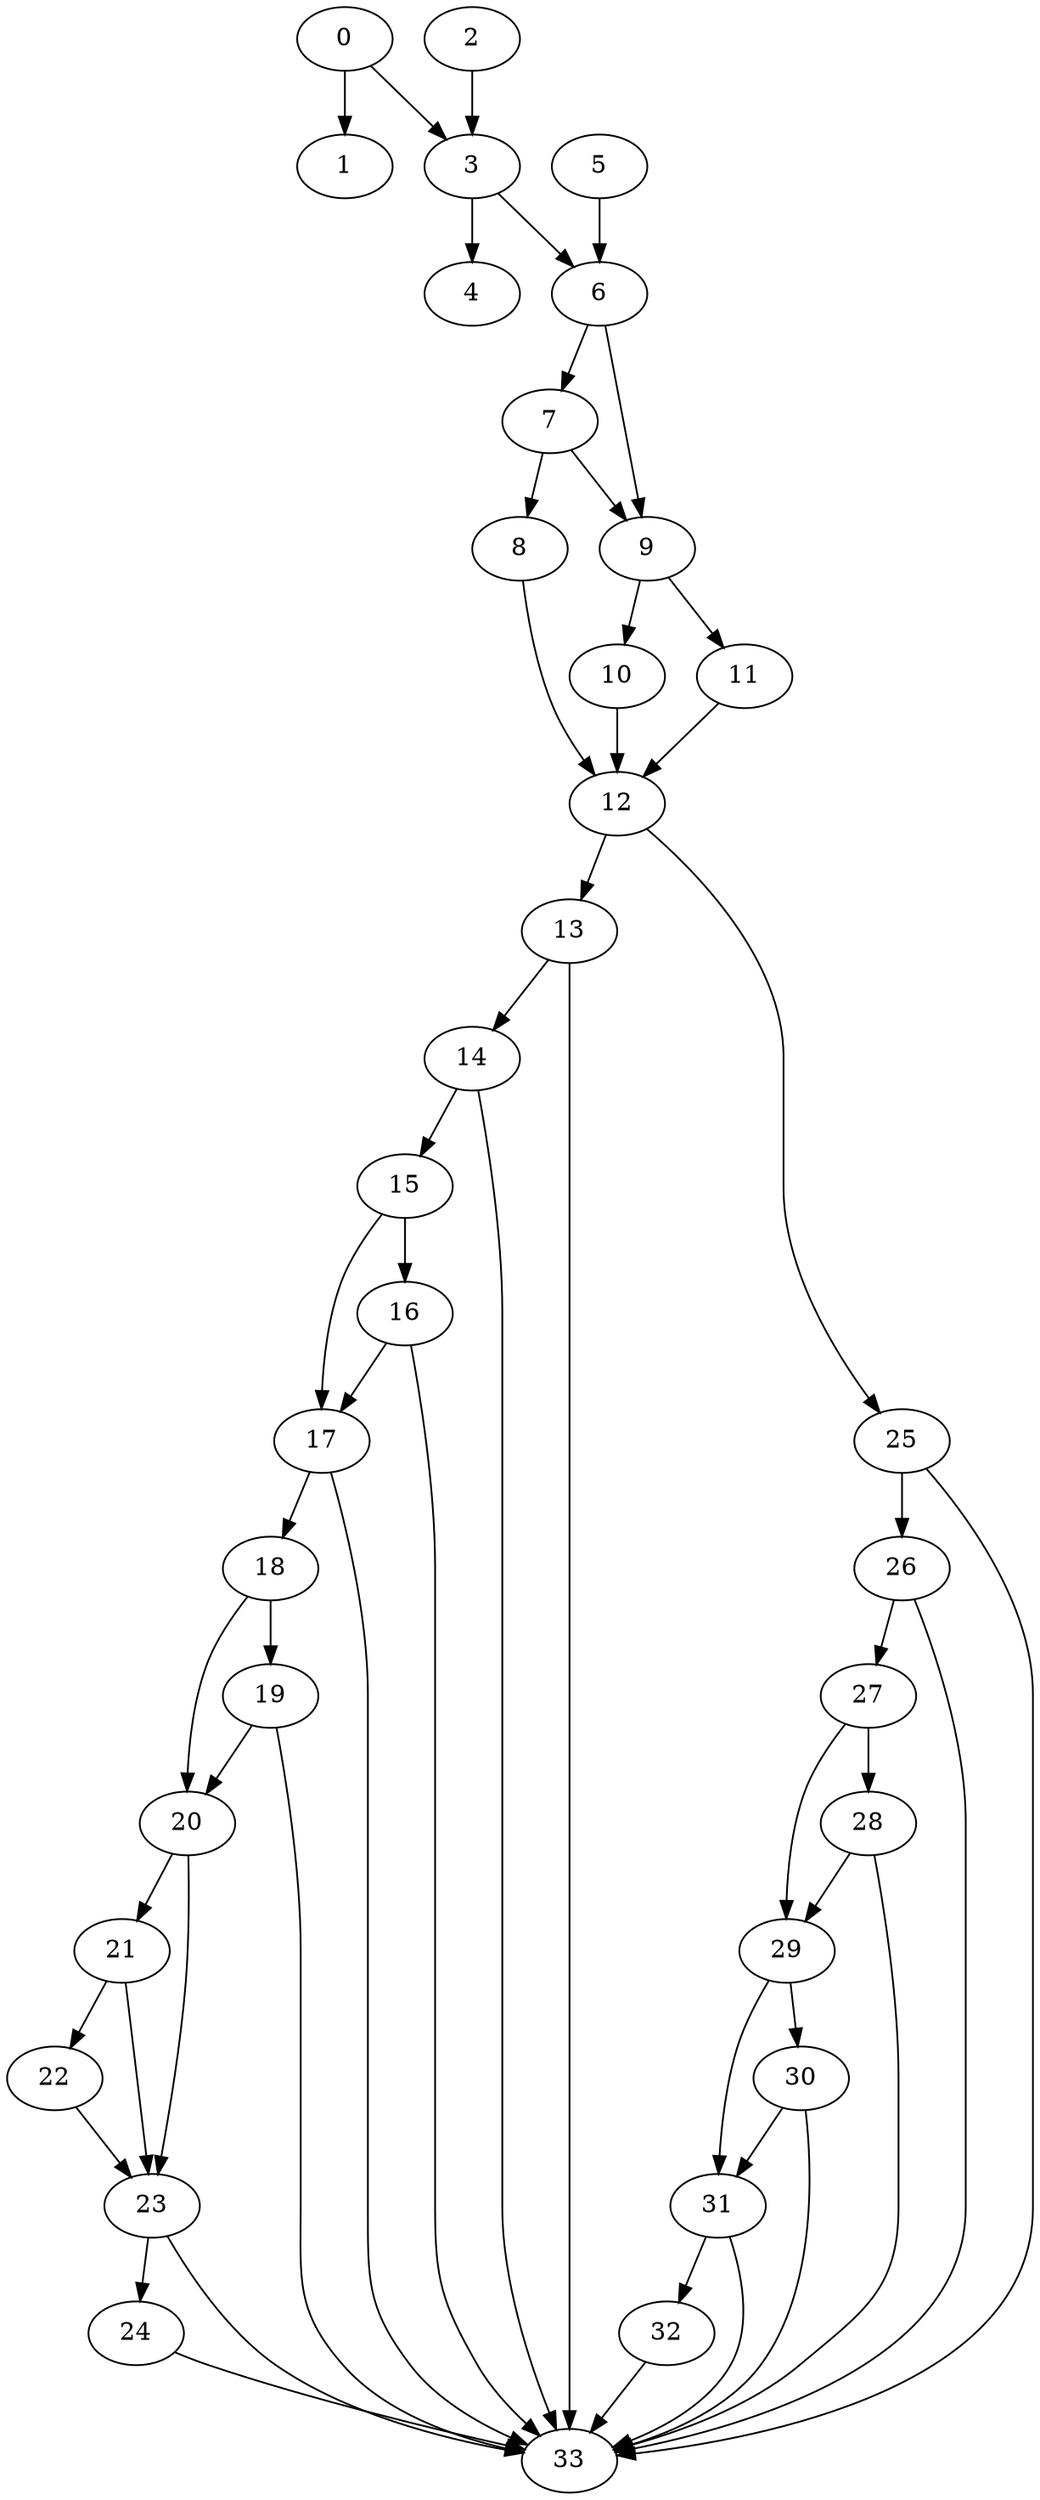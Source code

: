 digraph {
	0
	1
	2
	3
	4
	5
	6
	7
	8
	9
	10
	11
	12
	13
	14
	15
	16
	17
	18
	19
	20
	21
	22
	23
	24
	25
	26
	27
	28
	29
	30
	31
	32
	33
	18 -> 19
	3 -> 6
	5 -> 6
	8 -> 12
	10 -> 12
	11 -> 12
	13 -> 14
	20 -> 23
	21 -> 23
	22 -> 23
	7 -> 8
	21 -> 22
	0 -> 1
	6 -> 7
	14 -> 15
	9 -> 11
	15 -> 16
	27 -> 29
	28 -> 29
	29 -> 30
	23 -> 33
	24 -> 33
	25 -> 33
	26 -> 33
	31 -> 33
	32 -> 33
	14 -> 33
	16 -> 33
	19 -> 33
	28 -> 33
	30 -> 33
	13 -> 33
	17 -> 33
	9 -> 10
	17 -> 18
	12 -> 25
	25 -> 26
	2 -> 3
	0 -> 3
	6 -> 9
	7 -> 9
	12 -> 13
	15 -> 17
	16 -> 17
	18 -> 20
	19 -> 20
	26 -> 27
	29 -> 31
	30 -> 31
	3 -> 4
	23 -> 24
	27 -> 28
	31 -> 32
	20 -> 21
}
